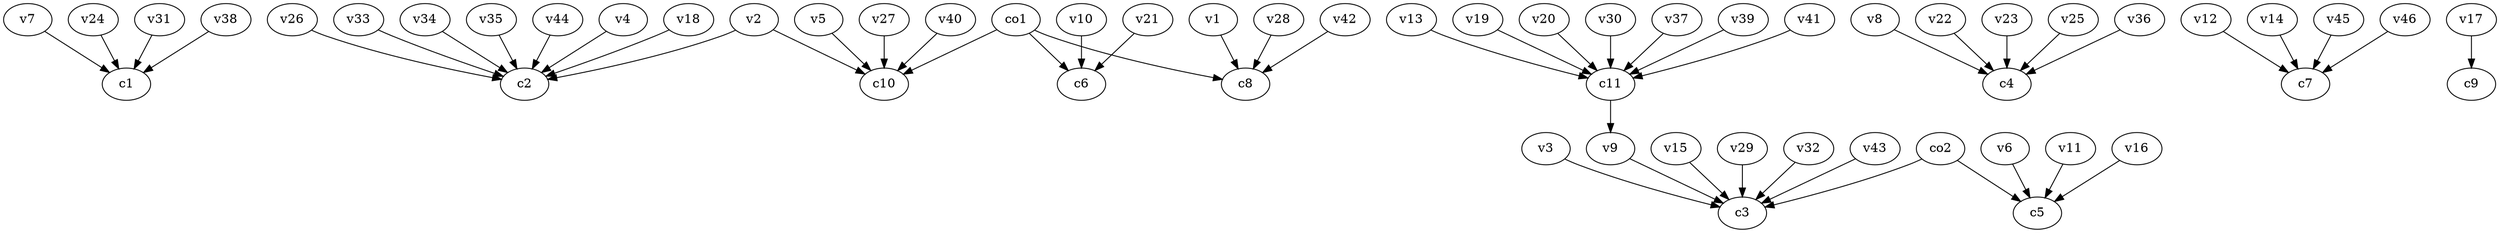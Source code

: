 strict digraph  {
c1;
c2;
c3;
c4;
c5;
c6;
c7;
c8;
c9;
c10;
c11;
v1;
v2;
v3;
v4;
v5;
v6;
v7;
v8;
v9;
v10;
v11;
v12;
v13;
v14;
v15;
v16;
v17;
v18;
v19;
v20;
v21;
v22;
v23;
v24;
v25;
v26;
v27;
v28;
v29;
v30;
v31;
v32;
v33;
v34;
v35;
v36;
v37;
v38;
v39;
v40;
v41;
v42;
v43;
v44;
v45;
v46;
co1;
co2;
c11 -> v9  [weight=1];
v1 -> c8  [weight=1];
v2 -> c10  [weight=1];
v2 -> c2  [weight=1];
v3 -> c3  [weight=1];
v4 -> c2  [weight=1];
v5 -> c10  [weight=1];
v6 -> c5  [weight=1];
v7 -> c1  [weight=1];
v8 -> c4  [weight=1];
v9 -> c3  [weight=1];
v10 -> c6  [weight=1];
v11 -> c5  [weight=1];
v12 -> c7  [weight=1];
v13 -> c11  [weight=1];
v14 -> c7  [weight=1];
v15 -> c3  [weight=1];
v16 -> c5  [weight=1];
v17 -> c9  [weight=1];
v18 -> c2  [weight=1];
v19 -> c11  [weight=1];
v20 -> c11  [weight=1];
v21 -> c6  [weight=1];
v22 -> c4  [weight=1];
v23 -> c4  [weight=1];
v24 -> c1  [weight=1];
v25 -> c4  [weight=1];
v26 -> c2  [weight=1];
v27 -> c10  [weight=1];
v28 -> c8  [weight=1];
v29 -> c3  [weight=1];
v30 -> c11  [weight=1];
v31 -> c1  [weight=1];
v32 -> c3  [weight=1];
v33 -> c2  [weight=1];
v34 -> c2  [weight=1];
v35 -> c2  [weight=1];
v36 -> c4  [weight=1];
v37 -> c11  [weight=1];
v38 -> c1  [weight=1];
v39 -> c11  [weight=1];
v40 -> c10  [weight=1];
v41 -> c11  [weight=1];
v42 -> c8  [weight=1];
v43 -> c3  [weight=1];
v44 -> c2  [weight=1];
v45 -> c7  [weight=1];
v46 -> c7  [weight=1];
co1 -> c6  [weight=1];
co1 -> c8  [weight=1];
co1 -> c10  [weight=1];
co2 -> c5  [weight=1];
co2 -> c3  [weight=1];
}
